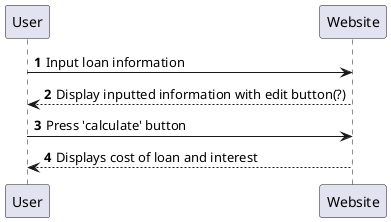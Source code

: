 @startuml
'https://plantuml.com/sequence-diagram

autonumber

User -> Website: Input loan information
Website --> User: Display inputted information with edit button(?)

User -> Website: Press 'calculate' button
Website --> User: Displays cost of loan and interest
@enduml